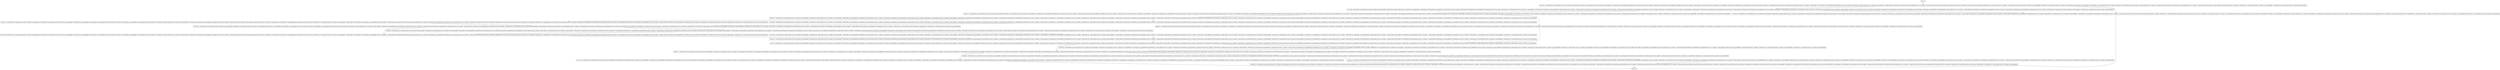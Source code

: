 digraph performCacheModeEviction {
node [shape=record];
1269597281 [label="1269597281 - [(!DUPLICATES && CACHE_MODE && ENV_IS_LOCKING && MAX_MEMORY), (DUPLICATES && CACHE_MODE && ENV_IS_LOCKING && !MAX_MEMORY), (!DUPLICATES && !MAX_MEMORY && SEQUENTIAL && CACHE_MODE && ENV_IS_LOCKING), (DUPLICATES && SEQUENTIAL && MAX_MEMORY && CACHE_MODE && ENV_IS_LOCKING), (DUPLICATES && !CACHE_MODE && ENV_IS_LOCKING && !MAX_MEMORY), (!DUPLICATES && SEQUENTIAL && MAX_MEMORY && CACHE_MODE && ENV_IS_LOCKING), (!CACHE_MODE && DUPLICATES && !MAX_MEMORY && SEQUENTIAL && ENV_IS_LOCKING), (!CACHE_MODE && !DUPLICATES && !MAX_MEMORY && SEQUENTIAL && ENV_IS_LOCKING), (DUPLICATES && !CACHE_MODE && ENV_IS_LOCKING && MAX_MEMORY), (!CACHE_MODE && !DUPLICATES && SEQUENTIAL && MAX_MEMORY && ENV_IS_LOCKING), (!CACHE_MODE && DUPLICATES && SEQUENTIAL && MAX_MEMORY && ENV_IS_LOCKING), (DUPLICATES && !MAX_MEMORY && SEQUENTIAL && CACHE_MODE && ENV_IS_LOCKING), (!DUPLICATES && CACHE_MODE && ENV_IS_LOCKING && !MAX_MEMORY), (DUPLICATES && CACHE_MODE && ENV_IS_LOCKING && MAX_MEMORY), (DUPLICATES && !MAX_MEMORY && !SEQUENTIAL && CACHE_MODE && ENV_IS_LOCKING), (DUPLICATES && !SEQUENTIAL && MAX_MEMORY && CACHE_MODE && ENV_IS_LOCKING), (!CACHE_MODE && DUPLICATES && !SEQUENTIAL && MAX_MEMORY && ENV_IS_LOCKING), (!CACHE_MODE && DUPLICATES && !MAX_MEMORY && !SEQUENTIAL && ENV_IS_LOCKING), (!DUPLICATES && !CACHE_MODE && ENV_IS_LOCKING && !MAX_MEMORY), (!DUPLICATES && !CACHE_MODE && ENV_IS_LOCKING && MAX_MEMORY)]"];
520588552 [label="520588552 - [(!DUPLICATES && CACHE_MODE && ENV_IS_LOCKING && MAX_MEMORY), (DUPLICATES && CACHE_MODE && ENV_IS_LOCKING && !MAX_MEMORY), (!DUPLICATES && !MAX_MEMORY && SEQUENTIAL && CACHE_MODE && ENV_IS_LOCKING), (DUPLICATES && SEQUENTIAL && MAX_MEMORY && CACHE_MODE && ENV_IS_LOCKING), (DUPLICATES && !CACHE_MODE && ENV_IS_LOCKING && !MAX_MEMORY), (!DUPLICATES && SEQUENTIAL && MAX_MEMORY && CACHE_MODE && ENV_IS_LOCKING), (!CACHE_MODE && DUPLICATES && !MAX_MEMORY && SEQUENTIAL && ENV_IS_LOCKING), (!CACHE_MODE && !DUPLICATES && !MAX_MEMORY && SEQUENTIAL && ENV_IS_LOCKING), (DUPLICATES && !CACHE_MODE && ENV_IS_LOCKING && MAX_MEMORY), (!CACHE_MODE && !DUPLICATES && SEQUENTIAL && MAX_MEMORY && ENV_IS_LOCKING), (!CACHE_MODE && DUPLICATES && SEQUENTIAL && MAX_MEMORY && ENV_IS_LOCKING), (DUPLICATES && !MAX_MEMORY && SEQUENTIAL && CACHE_MODE && ENV_IS_LOCKING), (!DUPLICATES && CACHE_MODE && ENV_IS_LOCKING && !MAX_MEMORY), (DUPLICATES && CACHE_MODE && ENV_IS_LOCKING && MAX_MEMORY), (DUPLICATES && !MAX_MEMORY && !SEQUENTIAL && CACHE_MODE && ENV_IS_LOCKING), (DUPLICATES && !SEQUENTIAL && MAX_MEMORY && CACHE_MODE && ENV_IS_LOCKING), (!CACHE_MODE && DUPLICATES && !SEQUENTIAL && MAX_MEMORY && ENV_IS_LOCKING), (!CACHE_MODE && DUPLICATES && !MAX_MEMORY && !SEQUENTIAL && ENV_IS_LOCKING), (!DUPLICATES && !CACHE_MODE && ENV_IS_LOCKING && !MAX_MEMORY), (!DUPLICATES && !CACHE_MODE && ENV_IS_LOCKING && MAX_MEMORY)]"];
1960311564 [label="1960311564 - [(!DUPLICATES && CACHE_MODE && ENV_IS_LOCKING && MAX_MEMORY), (DUPLICATES && CACHE_MODE && ENV_IS_LOCKING && !MAX_MEMORY), (!DUPLICATES && !MAX_MEMORY && SEQUENTIAL && CACHE_MODE && ENV_IS_LOCKING), (DUPLICATES && SEQUENTIAL && MAX_MEMORY && CACHE_MODE && ENV_IS_LOCKING), (DUPLICATES && !CACHE_MODE && ENV_IS_LOCKING && !MAX_MEMORY), (!DUPLICATES && SEQUENTIAL && MAX_MEMORY && CACHE_MODE && ENV_IS_LOCKING), (!CACHE_MODE && DUPLICATES && !MAX_MEMORY && SEQUENTIAL && ENV_IS_LOCKING), (!CACHE_MODE && !DUPLICATES && !MAX_MEMORY && SEQUENTIAL && ENV_IS_LOCKING), (DUPLICATES && !CACHE_MODE && ENV_IS_LOCKING && MAX_MEMORY), (!CACHE_MODE && !DUPLICATES && SEQUENTIAL && MAX_MEMORY && ENV_IS_LOCKING), (!CACHE_MODE && DUPLICATES && SEQUENTIAL && MAX_MEMORY && ENV_IS_LOCKING), (DUPLICATES && !MAX_MEMORY && SEQUENTIAL && CACHE_MODE && ENV_IS_LOCKING), (!DUPLICATES && CACHE_MODE && ENV_IS_LOCKING && !MAX_MEMORY), (DUPLICATES && CACHE_MODE && ENV_IS_LOCKING && MAX_MEMORY), (DUPLICATES && !MAX_MEMORY && !SEQUENTIAL && CACHE_MODE && ENV_IS_LOCKING), (DUPLICATES && !SEQUENTIAL && MAX_MEMORY && CACHE_MODE && ENV_IS_LOCKING), (!CACHE_MODE && DUPLICATES && !SEQUENTIAL && MAX_MEMORY && ENV_IS_LOCKING), (!CACHE_MODE && DUPLICATES && !MAX_MEMORY && !SEQUENTIAL && ENV_IS_LOCKING), (!DUPLICATES && !CACHE_MODE && ENV_IS_LOCKING && !MAX_MEMORY), (!DUPLICATES && !CACHE_MODE && ENV_IS_LOCKING && MAX_MEMORY)]"];
1823764341 [label="1823764341 - [(!DUPLICATES && CACHE_MODE && ENV_IS_LOCKING && MAX_MEMORY), (DUPLICATES && CACHE_MODE && ENV_IS_LOCKING && !MAX_MEMORY), (!DUPLICATES && !MAX_MEMORY && SEQUENTIAL && CACHE_MODE && ENV_IS_LOCKING), (DUPLICATES && SEQUENTIAL && MAX_MEMORY && CACHE_MODE && ENV_IS_LOCKING), (DUPLICATES && !CACHE_MODE && ENV_IS_LOCKING && !MAX_MEMORY), (!DUPLICATES && SEQUENTIAL && MAX_MEMORY && CACHE_MODE && ENV_IS_LOCKING), (!CACHE_MODE && DUPLICATES && !MAX_MEMORY && SEQUENTIAL && ENV_IS_LOCKING), (!CACHE_MODE && !DUPLICATES && !MAX_MEMORY && SEQUENTIAL && ENV_IS_LOCKING), (DUPLICATES && !CACHE_MODE && ENV_IS_LOCKING && MAX_MEMORY), (!CACHE_MODE && !DUPLICATES && SEQUENTIAL && MAX_MEMORY && ENV_IS_LOCKING), (!CACHE_MODE && DUPLICATES && SEQUENTIAL && MAX_MEMORY && ENV_IS_LOCKING), (DUPLICATES && !MAX_MEMORY && SEQUENTIAL && CACHE_MODE && ENV_IS_LOCKING), (!DUPLICATES && CACHE_MODE && ENV_IS_LOCKING && !MAX_MEMORY), (DUPLICATES && CACHE_MODE && ENV_IS_LOCKING && MAX_MEMORY), (DUPLICATES && !MAX_MEMORY && !SEQUENTIAL && CACHE_MODE && ENV_IS_LOCKING), (DUPLICATES && !SEQUENTIAL && MAX_MEMORY && CACHE_MODE && ENV_IS_LOCKING), (!CACHE_MODE && DUPLICATES && !SEQUENTIAL && MAX_MEMORY && ENV_IS_LOCKING), (!CACHE_MODE && DUPLICATES && !MAX_MEMORY && !SEQUENTIAL && ENV_IS_LOCKING), (!DUPLICATES && !CACHE_MODE && ENV_IS_LOCKING && !MAX_MEMORY), (!DUPLICATES && !CACHE_MODE && ENV_IS_LOCKING && MAX_MEMORY)]"];
589605707 [label="589605707 - [(!DUPLICATES && CACHE_MODE && ENV_IS_LOCKING && MAX_MEMORY), (DUPLICATES && CACHE_MODE && ENV_IS_LOCKING && !MAX_MEMORY), (!DUPLICATES && !MAX_MEMORY && SEQUENTIAL && CACHE_MODE && ENV_IS_LOCKING), (DUPLICATES && SEQUENTIAL && MAX_MEMORY && CACHE_MODE && ENV_IS_LOCKING), (DUPLICATES && !CACHE_MODE && ENV_IS_LOCKING && !MAX_MEMORY), (!DUPLICATES && SEQUENTIAL && MAX_MEMORY && CACHE_MODE && ENV_IS_LOCKING), (!CACHE_MODE && DUPLICATES && !MAX_MEMORY && SEQUENTIAL && ENV_IS_LOCKING), (!CACHE_MODE && !DUPLICATES && !MAX_MEMORY && SEQUENTIAL && ENV_IS_LOCKING), (DUPLICATES && !CACHE_MODE && ENV_IS_LOCKING && MAX_MEMORY), (!CACHE_MODE && !DUPLICATES && SEQUENTIAL && MAX_MEMORY && ENV_IS_LOCKING), (!CACHE_MODE && DUPLICATES && SEQUENTIAL && MAX_MEMORY && ENV_IS_LOCKING), (DUPLICATES && !MAX_MEMORY && SEQUENTIAL && CACHE_MODE && ENV_IS_LOCKING), (!DUPLICATES && CACHE_MODE && ENV_IS_LOCKING && !MAX_MEMORY), (DUPLICATES && CACHE_MODE && ENV_IS_LOCKING && MAX_MEMORY), (DUPLICATES && !MAX_MEMORY && !SEQUENTIAL && CACHE_MODE && ENV_IS_LOCKING), (DUPLICATES && !SEQUENTIAL && MAX_MEMORY && CACHE_MODE && ENV_IS_LOCKING), (!CACHE_MODE && DUPLICATES && !SEQUENTIAL && MAX_MEMORY && ENV_IS_LOCKING), (!CACHE_MODE && DUPLICATES && !MAX_MEMORY && !SEQUENTIAL && ENV_IS_LOCKING), (!DUPLICATES && !CACHE_MODE && ENV_IS_LOCKING && !MAX_MEMORY), (!DUPLICATES && !CACHE_MODE && ENV_IS_LOCKING && MAX_MEMORY)]"];
827718836 [label="827718836 - [(!DUPLICATES && CACHE_MODE && ENV_IS_LOCKING && MAX_MEMORY), (DUPLICATES && CACHE_MODE && ENV_IS_LOCKING && !MAX_MEMORY), (!DUPLICATES && !MAX_MEMORY && SEQUENTIAL && CACHE_MODE && ENV_IS_LOCKING), (DUPLICATES && SEQUENTIAL && MAX_MEMORY && CACHE_MODE && ENV_IS_LOCKING), (DUPLICATES && !CACHE_MODE && ENV_IS_LOCKING && !MAX_MEMORY), (!DUPLICATES && SEQUENTIAL && MAX_MEMORY && CACHE_MODE && ENV_IS_LOCKING), (!CACHE_MODE && DUPLICATES && !MAX_MEMORY && SEQUENTIAL && ENV_IS_LOCKING), (!CACHE_MODE && !DUPLICATES && !MAX_MEMORY && SEQUENTIAL && ENV_IS_LOCKING), (DUPLICATES && !CACHE_MODE && ENV_IS_LOCKING && MAX_MEMORY), (!CACHE_MODE && !DUPLICATES && SEQUENTIAL && MAX_MEMORY && ENV_IS_LOCKING), (!CACHE_MODE && DUPLICATES && SEQUENTIAL && MAX_MEMORY && ENV_IS_LOCKING), (DUPLICATES && !MAX_MEMORY && SEQUENTIAL && CACHE_MODE && ENV_IS_LOCKING), (!DUPLICATES && CACHE_MODE && ENV_IS_LOCKING && !MAX_MEMORY), (DUPLICATES && CACHE_MODE && ENV_IS_LOCKING && MAX_MEMORY), (DUPLICATES && !MAX_MEMORY && !SEQUENTIAL && CACHE_MODE && ENV_IS_LOCKING), (DUPLICATES && !SEQUENTIAL && MAX_MEMORY && CACHE_MODE && ENV_IS_LOCKING), (!CACHE_MODE && DUPLICATES && !SEQUENTIAL && MAX_MEMORY && ENV_IS_LOCKING), (!CACHE_MODE && DUPLICATES && !MAX_MEMORY && !SEQUENTIAL && ENV_IS_LOCKING), (!DUPLICATES && !CACHE_MODE && ENV_IS_LOCKING && !MAX_MEMORY), (!DUPLICATES && !CACHE_MODE && ENV_IS_LOCKING && MAX_MEMORY)]"];
950293524 [label="950293524 - [(!DUPLICATES && CACHE_MODE && ENV_IS_LOCKING && MAX_MEMORY), (DUPLICATES && CACHE_MODE && ENV_IS_LOCKING && !MAX_MEMORY), (!DUPLICATES && !MAX_MEMORY && SEQUENTIAL && CACHE_MODE && ENV_IS_LOCKING), (DUPLICATES && SEQUENTIAL && MAX_MEMORY && CACHE_MODE && ENV_IS_LOCKING), (DUPLICATES && !CACHE_MODE && ENV_IS_LOCKING && !MAX_MEMORY), (!DUPLICATES && SEQUENTIAL && MAX_MEMORY && CACHE_MODE && ENV_IS_LOCKING), (!CACHE_MODE && DUPLICATES && !MAX_MEMORY && SEQUENTIAL && ENV_IS_LOCKING), (!CACHE_MODE && !DUPLICATES && !MAX_MEMORY && SEQUENTIAL && ENV_IS_LOCKING), (DUPLICATES && !CACHE_MODE && ENV_IS_LOCKING && MAX_MEMORY), (!CACHE_MODE && !DUPLICATES && SEQUENTIAL && MAX_MEMORY && ENV_IS_LOCKING), (!CACHE_MODE && DUPLICATES && SEQUENTIAL && MAX_MEMORY && ENV_IS_LOCKING), (DUPLICATES && !MAX_MEMORY && SEQUENTIAL && CACHE_MODE && ENV_IS_LOCKING), (!DUPLICATES && CACHE_MODE && ENV_IS_LOCKING && !MAX_MEMORY), (DUPLICATES && CACHE_MODE && ENV_IS_LOCKING && MAX_MEMORY), (DUPLICATES && !MAX_MEMORY && !SEQUENTIAL && CACHE_MODE && ENV_IS_LOCKING), (DUPLICATES && !SEQUENTIAL && MAX_MEMORY && CACHE_MODE && ENV_IS_LOCKING), (!CACHE_MODE && DUPLICATES && !SEQUENTIAL && MAX_MEMORY && ENV_IS_LOCKING), (!CACHE_MODE && DUPLICATES && !MAX_MEMORY && !SEQUENTIAL && ENV_IS_LOCKING), (!DUPLICATES && !CACHE_MODE && ENV_IS_LOCKING && !MAX_MEMORY), (!DUPLICATES && !CACHE_MODE && ENV_IS_LOCKING && MAX_MEMORY)]"];
1288261283 [label="1288261283 - [(!DUPLICATES && CACHE_MODE && ENV_IS_LOCKING && MAX_MEMORY), (DUPLICATES && CACHE_MODE && ENV_IS_LOCKING && !MAX_MEMORY), (!DUPLICATES && !MAX_MEMORY && SEQUENTIAL && CACHE_MODE && ENV_IS_LOCKING), (DUPLICATES && SEQUENTIAL && MAX_MEMORY && CACHE_MODE && ENV_IS_LOCKING), (DUPLICATES && !CACHE_MODE && ENV_IS_LOCKING && !MAX_MEMORY), (!DUPLICATES && SEQUENTIAL && MAX_MEMORY && CACHE_MODE && ENV_IS_LOCKING), (!CACHE_MODE && DUPLICATES && !MAX_MEMORY && SEQUENTIAL && ENV_IS_LOCKING), (!CACHE_MODE && !DUPLICATES && !MAX_MEMORY && SEQUENTIAL && ENV_IS_LOCKING), (DUPLICATES && !CACHE_MODE && ENV_IS_LOCKING && MAX_MEMORY), (!CACHE_MODE && !DUPLICATES && SEQUENTIAL && MAX_MEMORY && ENV_IS_LOCKING), (!CACHE_MODE && DUPLICATES && SEQUENTIAL && MAX_MEMORY && ENV_IS_LOCKING), (DUPLICATES && !MAX_MEMORY && SEQUENTIAL && CACHE_MODE && ENV_IS_LOCKING), (!DUPLICATES && CACHE_MODE && ENV_IS_LOCKING && !MAX_MEMORY), (DUPLICATES && CACHE_MODE && ENV_IS_LOCKING && MAX_MEMORY), (DUPLICATES && !MAX_MEMORY && !SEQUENTIAL && CACHE_MODE && ENV_IS_LOCKING), (DUPLICATES && !SEQUENTIAL && MAX_MEMORY && CACHE_MODE && ENV_IS_LOCKING), (!CACHE_MODE && DUPLICATES && !SEQUENTIAL && MAX_MEMORY && ENV_IS_LOCKING), (!CACHE_MODE && DUPLICATES && !MAX_MEMORY && !SEQUENTIAL && ENV_IS_LOCKING), (!DUPLICATES && !CACHE_MODE && ENV_IS_LOCKING && !MAX_MEMORY), (!DUPLICATES && !CACHE_MODE && ENV_IS_LOCKING && MAX_MEMORY)]"];
553383176 [label="553383176 - [(!DUPLICATES && CACHE_MODE && ENV_IS_LOCKING && MAX_MEMORY), (DUPLICATES && CACHE_MODE && ENV_IS_LOCKING && !MAX_MEMORY), (!DUPLICATES && !MAX_MEMORY && SEQUENTIAL && CACHE_MODE && ENV_IS_LOCKING), (DUPLICATES && SEQUENTIAL && MAX_MEMORY && CACHE_MODE && ENV_IS_LOCKING), (DUPLICATES && !CACHE_MODE && ENV_IS_LOCKING && !MAX_MEMORY), (!DUPLICATES && SEQUENTIAL && MAX_MEMORY && CACHE_MODE && ENV_IS_LOCKING), (!CACHE_MODE && DUPLICATES && !MAX_MEMORY && SEQUENTIAL && ENV_IS_LOCKING), (!CACHE_MODE && !DUPLICATES && !MAX_MEMORY && SEQUENTIAL && ENV_IS_LOCKING), (DUPLICATES && !CACHE_MODE && ENV_IS_LOCKING && MAX_MEMORY), (!CACHE_MODE && !DUPLICATES && SEQUENTIAL && MAX_MEMORY && ENV_IS_LOCKING), (!CACHE_MODE && DUPLICATES && SEQUENTIAL && MAX_MEMORY && ENV_IS_LOCKING), (DUPLICATES && !MAX_MEMORY && SEQUENTIAL && CACHE_MODE && ENV_IS_LOCKING), (!DUPLICATES && CACHE_MODE && ENV_IS_LOCKING && !MAX_MEMORY), (DUPLICATES && CACHE_MODE && ENV_IS_LOCKING && MAX_MEMORY), (DUPLICATES && !MAX_MEMORY && !SEQUENTIAL && CACHE_MODE && ENV_IS_LOCKING), (DUPLICATES && !SEQUENTIAL && MAX_MEMORY && CACHE_MODE && ENV_IS_LOCKING), (!CACHE_MODE && DUPLICATES && !SEQUENTIAL && MAX_MEMORY && ENV_IS_LOCKING), (!CACHE_MODE && DUPLICATES && !MAX_MEMORY && !SEQUENTIAL && ENV_IS_LOCKING), (!DUPLICATES && !CACHE_MODE && ENV_IS_LOCKING && !MAX_MEMORY), (!DUPLICATES && !CACHE_MODE && ENV_IS_LOCKING && MAX_MEMORY)]"];
608954947 [label="608954947 - [(!DUPLICATES && CACHE_MODE && ENV_IS_LOCKING && MAX_MEMORY), (DUPLICATES && CACHE_MODE && ENV_IS_LOCKING && !MAX_MEMORY), (!DUPLICATES && !MAX_MEMORY && SEQUENTIAL && CACHE_MODE && ENV_IS_LOCKING), (DUPLICATES && SEQUENTIAL && MAX_MEMORY && CACHE_MODE && ENV_IS_LOCKING), (DUPLICATES && !CACHE_MODE && ENV_IS_LOCKING && !MAX_MEMORY), (!DUPLICATES && SEQUENTIAL && MAX_MEMORY && CACHE_MODE && ENV_IS_LOCKING), (!CACHE_MODE && DUPLICATES && !MAX_MEMORY && SEQUENTIAL && ENV_IS_LOCKING), (!CACHE_MODE && !DUPLICATES && !MAX_MEMORY && SEQUENTIAL && ENV_IS_LOCKING), (DUPLICATES && !CACHE_MODE && ENV_IS_LOCKING && MAX_MEMORY), (!CACHE_MODE && !DUPLICATES && SEQUENTIAL && MAX_MEMORY && ENV_IS_LOCKING), (!CACHE_MODE && DUPLICATES && SEQUENTIAL && MAX_MEMORY && ENV_IS_LOCKING), (DUPLICATES && !MAX_MEMORY && SEQUENTIAL && CACHE_MODE && ENV_IS_LOCKING), (!DUPLICATES && CACHE_MODE && ENV_IS_LOCKING && !MAX_MEMORY), (DUPLICATES && CACHE_MODE && ENV_IS_LOCKING && MAX_MEMORY), (DUPLICATES && !MAX_MEMORY && !SEQUENTIAL && CACHE_MODE && ENV_IS_LOCKING), (DUPLICATES && !SEQUENTIAL && MAX_MEMORY && CACHE_MODE && ENV_IS_LOCKING), (!CACHE_MODE && DUPLICATES && !SEQUENTIAL && MAX_MEMORY && ENV_IS_LOCKING), (!CACHE_MODE && DUPLICATES && !MAX_MEMORY && !SEQUENTIAL && ENV_IS_LOCKING), (!DUPLICATES && !CACHE_MODE && ENV_IS_LOCKING && !MAX_MEMORY), (!DUPLICATES && !CACHE_MODE && ENV_IS_LOCKING && MAX_MEMORY)]"];
entry [label="entry - []"];
exit [label="exit - []"];
255131995 [label="255131995 - [(!DUPLICATES && CACHE_MODE && ENV_IS_LOCKING && MAX_MEMORY), (DUPLICATES && CACHE_MODE && ENV_IS_LOCKING && !MAX_MEMORY), (!DUPLICATES && !MAX_MEMORY && SEQUENTIAL && CACHE_MODE && ENV_IS_LOCKING), (DUPLICATES && SEQUENTIAL && MAX_MEMORY && CACHE_MODE && ENV_IS_LOCKING), (DUPLICATES && !CACHE_MODE && ENV_IS_LOCKING && !MAX_MEMORY), (!DUPLICATES && SEQUENTIAL && MAX_MEMORY && CACHE_MODE && ENV_IS_LOCKING), (!CACHE_MODE && DUPLICATES && !MAX_MEMORY && SEQUENTIAL && ENV_IS_LOCKING), (!CACHE_MODE && !DUPLICATES && !MAX_MEMORY && SEQUENTIAL && ENV_IS_LOCKING), (DUPLICATES && !CACHE_MODE && ENV_IS_LOCKING && MAX_MEMORY), (!CACHE_MODE && !DUPLICATES && SEQUENTIAL && MAX_MEMORY && ENV_IS_LOCKING), (!CACHE_MODE && DUPLICATES && SEQUENTIAL && MAX_MEMORY && ENV_IS_LOCKING), (DUPLICATES && !MAX_MEMORY && SEQUENTIAL && CACHE_MODE && ENV_IS_LOCKING), (!DUPLICATES && CACHE_MODE && ENV_IS_LOCKING && !MAX_MEMORY), (DUPLICATES && CACHE_MODE && ENV_IS_LOCKING && MAX_MEMORY), (DUPLICATES && !MAX_MEMORY && !SEQUENTIAL && CACHE_MODE && ENV_IS_LOCKING), (DUPLICATES && !SEQUENTIAL && MAX_MEMORY && CACHE_MODE && ENV_IS_LOCKING), (!CACHE_MODE && DUPLICATES && !SEQUENTIAL && MAX_MEMORY && ENV_IS_LOCKING), (!CACHE_MODE && DUPLICATES && !MAX_MEMORY && !SEQUENTIAL && ENV_IS_LOCKING), (!DUPLICATES && !CACHE_MODE && ENV_IS_LOCKING && !MAX_MEMORY), (!DUPLICATES && !CACHE_MODE && ENV_IS_LOCKING && MAX_MEMORY)]"];
1814345629 [label="1814345629 - [(!DUPLICATES && CACHE_MODE && ENV_IS_LOCKING && MAX_MEMORY), (DUPLICATES && CACHE_MODE && ENV_IS_LOCKING && !MAX_MEMORY), (!DUPLICATES && !MAX_MEMORY && SEQUENTIAL && CACHE_MODE && ENV_IS_LOCKING), (DUPLICATES && SEQUENTIAL && MAX_MEMORY && CACHE_MODE && ENV_IS_LOCKING), (DUPLICATES && !CACHE_MODE && ENV_IS_LOCKING && !MAX_MEMORY), (!DUPLICATES && SEQUENTIAL && MAX_MEMORY && CACHE_MODE && ENV_IS_LOCKING), (!CACHE_MODE && DUPLICATES && !MAX_MEMORY && SEQUENTIAL && ENV_IS_LOCKING), (!CACHE_MODE && !DUPLICATES && !MAX_MEMORY && SEQUENTIAL && ENV_IS_LOCKING), (DUPLICATES && !CACHE_MODE && ENV_IS_LOCKING && MAX_MEMORY), (!CACHE_MODE && !DUPLICATES && SEQUENTIAL && MAX_MEMORY && ENV_IS_LOCKING), (!CACHE_MODE && DUPLICATES && SEQUENTIAL && MAX_MEMORY && ENV_IS_LOCKING), (DUPLICATES && !MAX_MEMORY && SEQUENTIAL && CACHE_MODE && ENV_IS_LOCKING), (!DUPLICATES && CACHE_MODE && ENV_IS_LOCKING && !MAX_MEMORY), (DUPLICATES && CACHE_MODE && ENV_IS_LOCKING && MAX_MEMORY), (DUPLICATES && !MAX_MEMORY && !SEQUENTIAL && CACHE_MODE && ENV_IS_LOCKING), (DUPLICATES && !SEQUENTIAL && MAX_MEMORY && CACHE_MODE && ENV_IS_LOCKING), (!CACHE_MODE && DUPLICATES && !SEQUENTIAL && MAX_MEMORY && ENV_IS_LOCKING), (!CACHE_MODE && DUPLICATES && !MAX_MEMORY && !SEQUENTIAL && ENV_IS_LOCKING), (!DUPLICATES && !CACHE_MODE && ENV_IS_LOCKING && !MAX_MEMORY), (!DUPLICATES && !CACHE_MODE && ENV_IS_LOCKING && MAX_MEMORY)]"];
500023740 [label="500023740 - [(!DUPLICATES && CACHE_MODE && ENV_IS_LOCKING && MAX_MEMORY), (DUPLICATES && CACHE_MODE && ENV_IS_LOCKING && !MAX_MEMORY), (!DUPLICATES && !MAX_MEMORY && SEQUENTIAL && CACHE_MODE && ENV_IS_LOCKING), (DUPLICATES && SEQUENTIAL && MAX_MEMORY && CACHE_MODE && ENV_IS_LOCKING), (DUPLICATES && !CACHE_MODE && ENV_IS_LOCKING && !MAX_MEMORY), (!DUPLICATES && SEQUENTIAL && MAX_MEMORY && CACHE_MODE && ENV_IS_LOCKING), (!CACHE_MODE && DUPLICATES && !MAX_MEMORY && SEQUENTIAL && ENV_IS_LOCKING), (!CACHE_MODE && !DUPLICATES && !MAX_MEMORY && SEQUENTIAL && ENV_IS_LOCKING), (DUPLICATES && !CACHE_MODE && ENV_IS_LOCKING && MAX_MEMORY), (!CACHE_MODE && !DUPLICATES && SEQUENTIAL && MAX_MEMORY && ENV_IS_LOCKING), (!CACHE_MODE && DUPLICATES && SEQUENTIAL && MAX_MEMORY && ENV_IS_LOCKING), (DUPLICATES && !MAX_MEMORY && SEQUENTIAL && CACHE_MODE && ENV_IS_LOCKING), (!DUPLICATES && CACHE_MODE && ENV_IS_LOCKING && !MAX_MEMORY), (DUPLICATES && CACHE_MODE && ENV_IS_LOCKING && MAX_MEMORY), (DUPLICATES && !MAX_MEMORY && !SEQUENTIAL && CACHE_MODE && ENV_IS_LOCKING), (DUPLICATES && !SEQUENTIAL && MAX_MEMORY && CACHE_MODE && ENV_IS_LOCKING), (!CACHE_MODE && DUPLICATES && !SEQUENTIAL && MAX_MEMORY && ENV_IS_LOCKING), (!CACHE_MODE && DUPLICATES && !MAX_MEMORY && !SEQUENTIAL && ENV_IS_LOCKING), (!DUPLICATES && !CACHE_MODE && ENV_IS_LOCKING && !MAX_MEMORY), (!DUPLICATES && !CACHE_MODE && ENV_IS_LOCKING && MAX_MEMORY)]"];
1132771828 [label="1132771828 - [(!DUPLICATES && CACHE_MODE && ENV_IS_LOCKING && MAX_MEMORY), (DUPLICATES && CACHE_MODE && ENV_IS_LOCKING && !MAX_MEMORY), (!DUPLICATES && !MAX_MEMORY && SEQUENTIAL && CACHE_MODE && ENV_IS_LOCKING), (DUPLICATES && SEQUENTIAL && MAX_MEMORY && CACHE_MODE && ENV_IS_LOCKING), (DUPLICATES && !CACHE_MODE && ENV_IS_LOCKING && !MAX_MEMORY), (!DUPLICATES && SEQUENTIAL && MAX_MEMORY && CACHE_MODE && ENV_IS_LOCKING), (!CACHE_MODE && DUPLICATES && !MAX_MEMORY && SEQUENTIAL && ENV_IS_LOCKING), (!CACHE_MODE && !DUPLICATES && !MAX_MEMORY && SEQUENTIAL && ENV_IS_LOCKING), (DUPLICATES && !CACHE_MODE && ENV_IS_LOCKING && MAX_MEMORY), (!CACHE_MODE && !DUPLICATES && SEQUENTIAL && MAX_MEMORY && ENV_IS_LOCKING), (!CACHE_MODE && DUPLICATES && SEQUENTIAL && MAX_MEMORY && ENV_IS_LOCKING), (DUPLICATES && !MAX_MEMORY && SEQUENTIAL && CACHE_MODE && ENV_IS_LOCKING), (!DUPLICATES && CACHE_MODE && ENV_IS_LOCKING && !MAX_MEMORY), (DUPLICATES && CACHE_MODE && ENV_IS_LOCKING && MAX_MEMORY), (DUPLICATES && !MAX_MEMORY && !SEQUENTIAL && CACHE_MODE && ENV_IS_LOCKING), (DUPLICATES && !SEQUENTIAL && MAX_MEMORY && CACHE_MODE && ENV_IS_LOCKING), (!CACHE_MODE && DUPLICATES && !SEQUENTIAL && MAX_MEMORY && ENV_IS_LOCKING), (!CACHE_MODE && DUPLICATES && !MAX_MEMORY && !SEQUENTIAL && ENV_IS_LOCKING), (!DUPLICATES && !CACHE_MODE && ENV_IS_LOCKING && !MAX_MEMORY), (!DUPLICATES && !CACHE_MODE && ENV_IS_LOCKING && MAX_MEMORY)]"];
6822275 [label="6822275 - [(!DUPLICATES && CACHE_MODE && ENV_IS_LOCKING && MAX_MEMORY), (DUPLICATES && CACHE_MODE && ENV_IS_LOCKING && !MAX_MEMORY), (!DUPLICATES && !MAX_MEMORY && SEQUENTIAL && CACHE_MODE && ENV_IS_LOCKING), (DUPLICATES && SEQUENTIAL && MAX_MEMORY && CACHE_MODE && ENV_IS_LOCKING), (DUPLICATES && !CACHE_MODE && ENV_IS_LOCKING && !MAX_MEMORY), (!DUPLICATES && SEQUENTIAL && MAX_MEMORY && CACHE_MODE && ENV_IS_LOCKING), (!CACHE_MODE && DUPLICATES && !MAX_MEMORY && SEQUENTIAL && ENV_IS_LOCKING), (!CACHE_MODE && !DUPLICATES && !MAX_MEMORY && SEQUENTIAL && ENV_IS_LOCKING), (DUPLICATES && !CACHE_MODE && ENV_IS_LOCKING && MAX_MEMORY), (!CACHE_MODE && !DUPLICATES && SEQUENTIAL && MAX_MEMORY && ENV_IS_LOCKING), (!CACHE_MODE && DUPLICATES && SEQUENTIAL && MAX_MEMORY && ENV_IS_LOCKING), (DUPLICATES && !MAX_MEMORY && SEQUENTIAL && CACHE_MODE && ENV_IS_LOCKING), (!DUPLICATES && CACHE_MODE && ENV_IS_LOCKING && !MAX_MEMORY), (DUPLICATES && CACHE_MODE && ENV_IS_LOCKING && MAX_MEMORY), (DUPLICATES && !MAX_MEMORY && !SEQUENTIAL && CACHE_MODE && ENV_IS_LOCKING), (DUPLICATES && !SEQUENTIAL && MAX_MEMORY && CACHE_MODE && ENV_IS_LOCKING), (!CACHE_MODE && DUPLICATES && !SEQUENTIAL && MAX_MEMORY && ENV_IS_LOCKING), (!CACHE_MODE && DUPLICATES && !MAX_MEMORY && !SEQUENTIAL && ENV_IS_LOCKING), (!DUPLICATES && !CACHE_MODE && ENV_IS_LOCKING && !MAX_MEMORY), (!DUPLICATES && !CACHE_MODE && ENV_IS_LOCKING && MAX_MEMORY)]"];
65016838 [label="65016838 - [(!DUPLICATES && CACHE_MODE && ENV_IS_LOCKING && MAX_MEMORY), (DUPLICATES && CACHE_MODE && ENV_IS_LOCKING && !MAX_MEMORY), (!DUPLICATES && !MAX_MEMORY && SEQUENTIAL && CACHE_MODE && ENV_IS_LOCKING), (DUPLICATES && SEQUENTIAL && MAX_MEMORY && CACHE_MODE && ENV_IS_LOCKING), (DUPLICATES && !CACHE_MODE && ENV_IS_LOCKING && !MAX_MEMORY), (!DUPLICATES && SEQUENTIAL && MAX_MEMORY && CACHE_MODE && ENV_IS_LOCKING), (!CACHE_MODE && DUPLICATES && !MAX_MEMORY && SEQUENTIAL && ENV_IS_LOCKING), (!CACHE_MODE && !DUPLICATES && !MAX_MEMORY && SEQUENTIAL && ENV_IS_LOCKING), (DUPLICATES && !CACHE_MODE && ENV_IS_LOCKING && MAX_MEMORY), (!CACHE_MODE && !DUPLICATES && SEQUENTIAL && MAX_MEMORY && ENV_IS_LOCKING), (!CACHE_MODE && DUPLICATES && SEQUENTIAL && MAX_MEMORY && ENV_IS_LOCKING), (DUPLICATES && !MAX_MEMORY && SEQUENTIAL && CACHE_MODE && ENV_IS_LOCKING), (!DUPLICATES && CACHE_MODE && ENV_IS_LOCKING && !MAX_MEMORY), (DUPLICATES && CACHE_MODE && ENV_IS_LOCKING && MAX_MEMORY), (DUPLICATES && !MAX_MEMORY && !SEQUENTIAL && CACHE_MODE && ENV_IS_LOCKING), (DUPLICATES && !SEQUENTIAL && MAX_MEMORY && CACHE_MODE && ENV_IS_LOCKING), (!CACHE_MODE && DUPLICATES && !SEQUENTIAL && MAX_MEMORY && ENV_IS_LOCKING), (!CACHE_MODE && DUPLICATES && !MAX_MEMORY && !SEQUENTIAL && ENV_IS_LOCKING), (!DUPLICATES && !CACHE_MODE && ENV_IS_LOCKING && !MAX_MEMORY), (!DUPLICATES && !CACHE_MODE && ENV_IS_LOCKING && MAX_MEMORY)]"];
988090871 [label="988090871 - [(!DUPLICATES && CACHE_MODE && ENV_IS_LOCKING && MAX_MEMORY), (DUPLICATES && CACHE_MODE && ENV_IS_LOCKING && !MAX_MEMORY), (!DUPLICATES && !MAX_MEMORY && SEQUENTIAL && CACHE_MODE && ENV_IS_LOCKING), (DUPLICATES && SEQUENTIAL && MAX_MEMORY && CACHE_MODE && ENV_IS_LOCKING), (DUPLICATES && !CACHE_MODE && ENV_IS_LOCKING && !MAX_MEMORY), (!DUPLICATES && SEQUENTIAL && MAX_MEMORY && CACHE_MODE && ENV_IS_LOCKING), (!CACHE_MODE && DUPLICATES && !MAX_MEMORY && SEQUENTIAL && ENV_IS_LOCKING), (!CACHE_MODE && !DUPLICATES && !MAX_MEMORY && SEQUENTIAL && ENV_IS_LOCKING), (DUPLICATES && !CACHE_MODE && ENV_IS_LOCKING && MAX_MEMORY), (!CACHE_MODE && !DUPLICATES && SEQUENTIAL && MAX_MEMORY && ENV_IS_LOCKING), (!CACHE_MODE && DUPLICATES && SEQUENTIAL && MAX_MEMORY && ENV_IS_LOCKING), (DUPLICATES && !MAX_MEMORY && SEQUENTIAL && CACHE_MODE && ENV_IS_LOCKING), (!DUPLICATES && CACHE_MODE && ENV_IS_LOCKING && !MAX_MEMORY), (DUPLICATES && CACHE_MODE && ENV_IS_LOCKING && MAX_MEMORY), (DUPLICATES && !MAX_MEMORY && !SEQUENTIAL && CACHE_MODE && ENV_IS_LOCKING), (DUPLICATES && !SEQUENTIAL && MAX_MEMORY && CACHE_MODE && ENV_IS_LOCKING), (!CACHE_MODE && DUPLICATES && !SEQUENTIAL && MAX_MEMORY && ENV_IS_LOCKING), (!CACHE_MODE && DUPLICATES && !MAX_MEMORY && !SEQUENTIAL && ENV_IS_LOCKING), (!DUPLICATES && !CACHE_MODE && ENV_IS_LOCKING && !MAX_MEMORY), (!DUPLICATES && !CACHE_MODE && ENV_IS_LOCKING && MAX_MEMORY)]"];
85494210 [label="85494210 - [(!DUPLICATES && CACHE_MODE && ENV_IS_LOCKING && MAX_MEMORY), (DUPLICATES && CACHE_MODE && ENV_IS_LOCKING && !MAX_MEMORY), (!DUPLICATES && !MAX_MEMORY && SEQUENTIAL && CACHE_MODE && ENV_IS_LOCKING), (DUPLICATES && SEQUENTIAL && MAX_MEMORY && CACHE_MODE && ENV_IS_LOCKING), (DUPLICATES && !CACHE_MODE && ENV_IS_LOCKING && !MAX_MEMORY), (!DUPLICATES && SEQUENTIAL && MAX_MEMORY && CACHE_MODE && ENV_IS_LOCKING), (!CACHE_MODE && DUPLICATES && !MAX_MEMORY && SEQUENTIAL && ENV_IS_LOCKING), (!CACHE_MODE && !DUPLICATES && !MAX_MEMORY && SEQUENTIAL && ENV_IS_LOCKING), (DUPLICATES && !CACHE_MODE && ENV_IS_LOCKING && MAX_MEMORY), (!CACHE_MODE && !DUPLICATES && SEQUENTIAL && MAX_MEMORY && ENV_IS_LOCKING), (!CACHE_MODE && DUPLICATES && SEQUENTIAL && MAX_MEMORY && ENV_IS_LOCKING), (DUPLICATES && !MAX_MEMORY && SEQUENTIAL && CACHE_MODE && ENV_IS_LOCKING), (!DUPLICATES && CACHE_MODE && ENV_IS_LOCKING && !MAX_MEMORY), (DUPLICATES && CACHE_MODE && ENV_IS_LOCKING && MAX_MEMORY), (DUPLICATES && !MAX_MEMORY && !SEQUENTIAL && CACHE_MODE && ENV_IS_LOCKING), (DUPLICATES && !SEQUENTIAL && MAX_MEMORY && CACHE_MODE && ENV_IS_LOCKING), (!CACHE_MODE && DUPLICATES && !SEQUENTIAL && MAX_MEMORY && ENV_IS_LOCKING), (!CACHE_MODE && DUPLICATES && !MAX_MEMORY && !SEQUENTIAL && ENV_IS_LOCKING), (!DUPLICATES && !CACHE_MODE && ENV_IS_LOCKING && !MAX_MEMORY), (!DUPLICATES && !CACHE_MODE && ENV_IS_LOCKING && MAX_MEMORY)]"];
1747306798 [label="1747306798 - [(!DUPLICATES && CACHE_MODE && ENV_IS_LOCKING && MAX_MEMORY), (DUPLICATES && CACHE_MODE && ENV_IS_LOCKING && !MAX_MEMORY), (!DUPLICATES && !MAX_MEMORY && SEQUENTIAL && CACHE_MODE && ENV_IS_LOCKING), (DUPLICATES && SEQUENTIAL && MAX_MEMORY && CACHE_MODE && ENV_IS_LOCKING), (DUPLICATES && !CACHE_MODE && ENV_IS_LOCKING && !MAX_MEMORY), (!DUPLICATES && SEQUENTIAL && MAX_MEMORY && CACHE_MODE && ENV_IS_LOCKING), (!CACHE_MODE && DUPLICATES && !MAX_MEMORY && SEQUENTIAL && ENV_IS_LOCKING), (!CACHE_MODE && !DUPLICATES && !MAX_MEMORY && SEQUENTIAL && ENV_IS_LOCKING), (DUPLICATES && !CACHE_MODE && ENV_IS_LOCKING && MAX_MEMORY), (!CACHE_MODE && !DUPLICATES && SEQUENTIAL && MAX_MEMORY && ENV_IS_LOCKING), (!CACHE_MODE && DUPLICATES && SEQUENTIAL && MAX_MEMORY && ENV_IS_LOCKING), (DUPLICATES && !MAX_MEMORY && SEQUENTIAL && CACHE_MODE && ENV_IS_LOCKING), (!DUPLICATES && CACHE_MODE && ENV_IS_LOCKING && !MAX_MEMORY), (DUPLICATES && CACHE_MODE && ENV_IS_LOCKING && MAX_MEMORY), (DUPLICATES && !MAX_MEMORY && !SEQUENTIAL && CACHE_MODE && ENV_IS_LOCKING), (DUPLICATES && !SEQUENTIAL && MAX_MEMORY && CACHE_MODE && ENV_IS_LOCKING), (!CACHE_MODE && DUPLICATES && !SEQUENTIAL && MAX_MEMORY && ENV_IS_LOCKING), (!CACHE_MODE && DUPLICATES && !MAX_MEMORY && !SEQUENTIAL && ENV_IS_LOCKING), (!DUPLICATES && !CACHE_MODE && ENV_IS_LOCKING && !MAX_MEMORY), (!DUPLICATES && !CACHE_MODE && ENV_IS_LOCKING && MAX_MEMORY)]"];
1658923869 [label="1658923869 - [(!DUPLICATES && CACHE_MODE && ENV_IS_LOCKING && MAX_MEMORY), (DUPLICATES && CACHE_MODE && ENV_IS_LOCKING && !MAX_MEMORY), (!DUPLICATES && !MAX_MEMORY && SEQUENTIAL && CACHE_MODE && ENV_IS_LOCKING), (DUPLICATES && SEQUENTIAL && MAX_MEMORY && CACHE_MODE && ENV_IS_LOCKING), (DUPLICATES && !CACHE_MODE && ENV_IS_LOCKING && !MAX_MEMORY), (!DUPLICATES && SEQUENTIAL && MAX_MEMORY && CACHE_MODE && ENV_IS_LOCKING), (!CACHE_MODE && DUPLICATES && !MAX_MEMORY && SEQUENTIAL && ENV_IS_LOCKING), (!CACHE_MODE && !DUPLICATES && !MAX_MEMORY && SEQUENTIAL && ENV_IS_LOCKING), (DUPLICATES && !CACHE_MODE && ENV_IS_LOCKING && MAX_MEMORY), (!CACHE_MODE && !DUPLICATES && SEQUENTIAL && MAX_MEMORY && ENV_IS_LOCKING), (!CACHE_MODE && DUPLICATES && SEQUENTIAL && MAX_MEMORY && ENV_IS_LOCKING), (DUPLICATES && !MAX_MEMORY && SEQUENTIAL && CACHE_MODE && ENV_IS_LOCKING), (!DUPLICATES && CACHE_MODE && ENV_IS_LOCKING && !MAX_MEMORY), (DUPLICATES && CACHE_MODE && ENV_IS_LOCKING && MAX_MEMORY), (DUPLICATES && !MAX_MEMORY && !SEQUENTIAL && CACHE_MODE && ENV_IS_LOCKING), (DUPLICATES && !SEQUENTIAL && MAX_MEMORY && CACHE_MODE && ENV_IS_LOCKING), (!CACHE_MODE && DUPLICATES && !SEQUENTIAL && MAX_MEMORY && ENV_IS_LOCKING), (!CACHE_MODE && DUPLICATES && !MAX_MEMORY && !SEQUENTIAL && ENV_IS_LOCKING), (!DUPLICATES && !CACHE_MODE && ENV_IS_LOCKING && !MAX_MEMORY), (!DUPLICATES && !CACHE_MODE && ENV_IS_LOCKING && MAX_MEMORY)]"];
entry;
exit;
1269597281 -> 6822275;
520588552 -> 1960311564;
520588552 -> 1823764341;
1960311564 -> 1269597281;
1823764341 -> 1269597281;
589605707 -> 1132771828;
589605707 -> 65016838;
827718836 -> 1747306798;
827718836 -> 553383176;
950293524 -> 827718836;
950293524 -> 1747306798;
1288261283 -> exit;
553383176 -> 988090871;
553383176 -> 608954947;
608954947 -> 500023740;
608954947 -> 1658923869;
entry -> 950293524;
255131995 -> 520588552;
255131995 -> 1960311564;
1814345629 -> 589605707;
500023740 -> 255131995;
1132771828 -> exit;
6822275 -> 1814345629;
6822275 -> 589605707;
65016838 -> 85494210;
65016838 -> 1288261283;
988090871 -> 6822275;
85494210 -> 1288261283;
1747306798 -> exit;
1658923869 -> 255131995;
}
